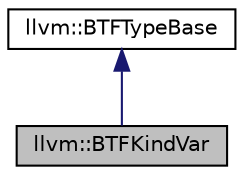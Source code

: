 digraph "llvm::BTFKindVar"
{
 // LATEX_PDF_SIZE
  bgcolor="transparent";
  edge [fontname="Helvetica",fontsize="10",labelfontname="Helvetica",labelfontsize="10"];
  node [fontname="Helvetica",fontsize="10",shape=record];
  Node1 [label="llvm::BTFKindVar",height=0.2,width=0.4,color="black", fillcolor="grey75", style="filled", fontcolor="black",tooltip="Handle variable instances."];
  Node2 -> Node1 [dir="back",color="midnightblue",fontsize="10",style="solid",fontname="Helvetica"];
  Node2 [label="llvm::BTFTypeBase",height=0.2,width=0.4,color="black",URL="$classllvm_1_1BTFTypeBase.html",tooltip="The base class for BTF type generation."];
}

